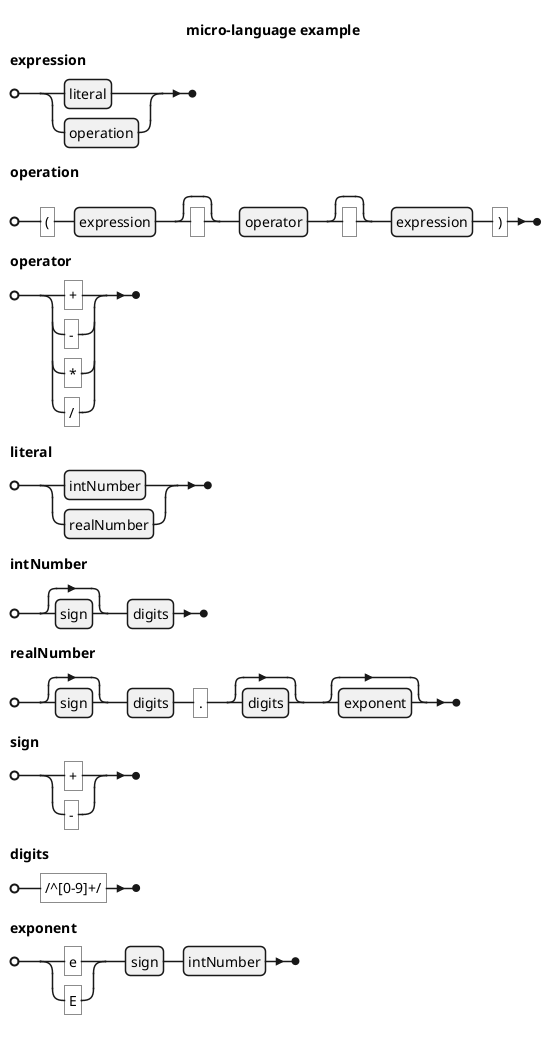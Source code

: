 @startebnf
title micro-language example

expression = literal | operation;

operation = '(', expression, [' '], operator, [' '], expression, ')';

operator = '+' | '-' | '*' | '/';

literal = intNumber | realNumber;

intNumber = [sign], digits;

realNumber = [sign], digits, '.', [digits], [exponent];

sign = '+' | '-';

digits = '/^[0-9]+/';

exponent = ('e' | 'E'), sign, intNumber;

@endebnf
